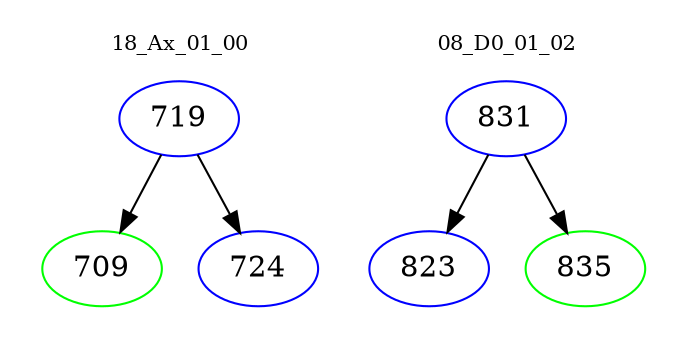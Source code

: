 digraph{
subgraph cluster_0 {
color = white
label = "18_Ax_01_00";
fontsize=10;
T0_719 [label="719", color="blue"]
T0_719 -> T0_709 [color="black"]
T0_709 [label="709", color="green"]
T0_719 -> T0_724 [color="black"]
T0_724 [label="724", color="blue"]
}
subgraph cluster_1 {
color = white
label = "08_D0_01_02";
fontsize=10;
T1_831 [label="831", color="blue"]
T1_831 -> T1_823 [color="black"]
T1_823 [label="823", color="blue"]
T1_831 -> T1_835 [color="black"]
T1_835 [label="835", color="green"]
}
}
